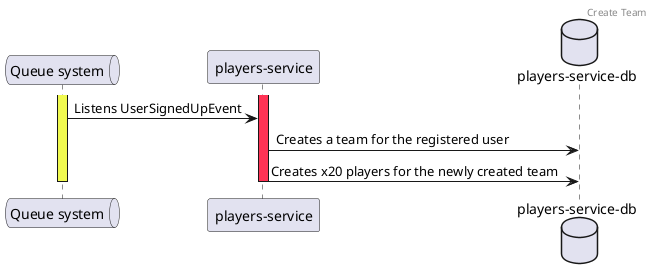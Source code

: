 
@startuml Create Team

header Create Team

queue "Queue system"

activate "Queue system" #f1fa50
activate "players-service" #ff3355
"Queue system" -> "players-service": Listens UserSignedUpEvent
database "players-service-db"
"players-service" -> "players-service-db": Creates a team for the registered user
"players-service" -> "players-service-db": Creates x20 players for the newly created team
deactivate "players-service" 
deactivate "Queue system" 

@enduml
 
